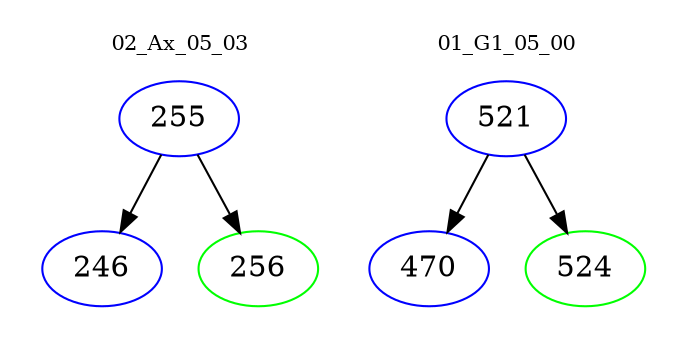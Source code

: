 digraph{
subgraph cluster_0 {
color = white
label = "02_Ax_05_03";
fontsize=10;
T0_255 [label="255", color="blue"]
T0_255 -> T0_246 [color="black"]
T0_246 [label="246", color="blue"]
T0_255 -> T0_256 [color="black"]
T0_256 [label="256", color="green"]
}
subgraph cluster_1 {
color = white
label = "01_G1_05_00";
fontsize=10;
T1_521 [label="521", color="blue"]
T1_521 -> T1_470 [color="black"]
T1_470 [label="470", color="blue"]
T1_521 -> T1_524 [color="black"]
T1_524 [label="524", color="green"]
}
}
